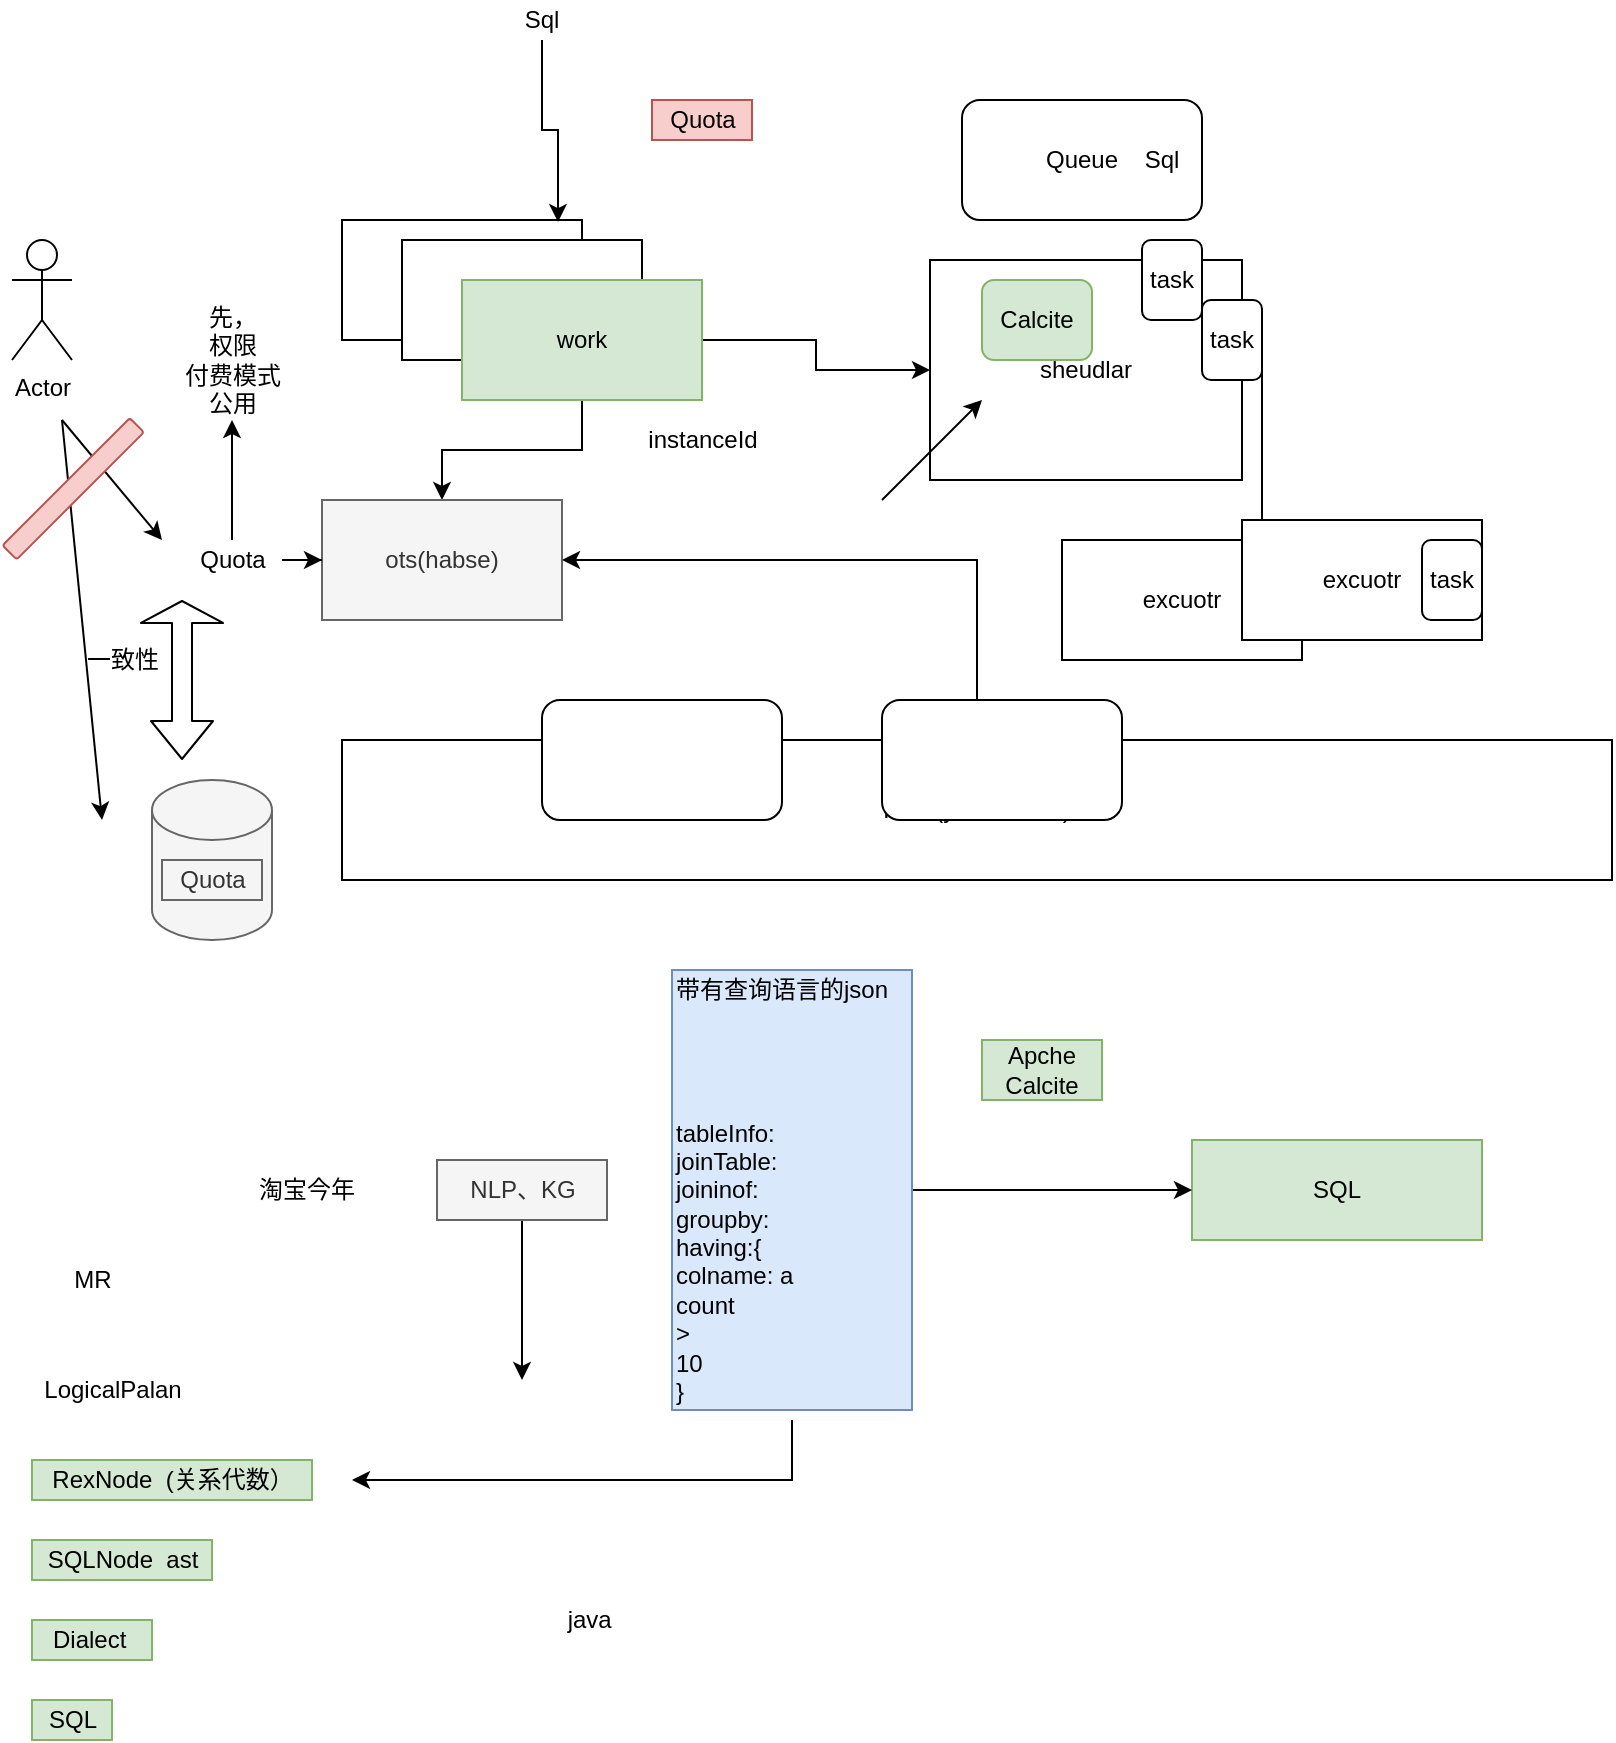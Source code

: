 <mxfile version="14.9.2" type="github">
  <diagram id="Kk8rFfQnUfUUcLFS3EZy" name="Page-1">
    <mxGraphModel dx="1773" dy="545" grid="1" gridSize="10" guides="1" tooltips="1" connect="1" arrows="1" fold="1" page="1" pageScale="1" pageWidth="827" pageHeight="1169" math="0" shadow="0">
      <root>
        <mxCell id="0" />
        <mxCell id="1" parent="0" />
        <mxCell id="M2eLKhpz11m8mpupI5gd-30" value="" style="shape=cylinder3;whiteSpace=wrap;html=1;boundedLbl=1;backgroundOutline=1;size=15;fillColor=#f5f5f5;strokeColor=#666666;fontColor=#333333;" vertex="1" parent="1">
          <mxGeometry x="70" y="440" width="60" height="80" as="geometry" />
        </mxCell>
        <mxCell id="M2eLKhpz11m8mpupI5gd-1" value="work" style="rounded=0;whiteSpace=wrap;html=1;" vertex="1" parent="1">
          <mxGeometry x="165" y="160" width="120" height="60" as="geometry" />
        </mxCell>
        <mxCell id="M2eLKhpz11m8mpupI5gd-2" value="work" style="rounded=0;whiteSpace=wrap;html=1;" vertex="1" parent="1">
          <mxGeometry x="195" y="170" width="120" height="60" as="geometry" />
        </mxCell>
        <mxCell id="M2eLKhpz11m8mpupI5gd-3" value="sheudlar" style="rounded=0;whiteSpace=wrap;html=1;" vertex="1" parent="1">
          <mxGeometry x="459" y="180" width="156" height="110" as="geometry" />
        </mxCell>
        <mxCell id="M2eLKhpz11m8mpupI5gd-10" style="edgeStyle=orthogonalEdgeStyle;rounded=0;orthogonalLoop=1;jettySize=auto;html=1;" edge="1" parent="1" source="M2eLKhpz11m8mpupI5gd-4" target="M2eLKhpz11m8mpupI5gd-5">
          <mxGeometry relative="1" as="geometry" />
        </mxCell>
        <mxCell id="M2eLKhpz11m8mpupI5gd-13" style="edgeStyle=orthogonalEdgeStyle;rounded=0;orthogonalLoop=1;jettySize=auto;html=1;entryX=0;entryY=0.5;entryDx=0;entryDy=0;" edge="1" parent="1" source="M2eLKhpz11m8mpupI5gd-4" target="M2eLKhpz11m8mpupI5gd-3">
          <mxGeometry relative="1" as="geometry" />
        </mxCell>
        <mxCell id="M2eLKhpz11m8mpupI5gd-4" value="work" style="rounded=0;whiteSpace=wrap;html=1;fillColor=#d5e8d4;strokeColor=#82b366;" vertex="1" parent="1">
          <mxGeometry x="225" y="190" width="120" height="60" as="geometry" />
        </mxCell>
        <mxCell id="M2eLKhpz11m8mpupI5gd-5" value="ots(habse)" style="rounded=0;whiteSpace=wrap;html=1;fillColor=#f5f5f5;strokeColor=#666666;fontColor=#333333;" vertex="1" parent="1">
          <mxGeometry x="155" y="300" width="120" height="60" as="geometry" />
        </mxCell>
        <mxCell id="M2eLKhpz11m8mpupI5gd-9" style="edgeStyle=orthogonalEdgeStyle;rounded=0;orthogonalLoop=1;jettySize=auto;html=1;exitX=0.5;exitY=1;exitDx=0;exitDy=0;entryX=0.9;entryY=0.017;entryDx=0;entryDy=0;entryPerimeter=0;" edge="1" parent="1" source="M2eLKhpz11m8mpupI5gd-6" target="M2eLKhpz11m8mpupI5gd-1">
          <mxGeometry relative="1" as="geometry" />
        </mxCell>
        <mxCell id="M2eLKhpz11m8mpupI5gd-6" value="Sql" style="text;html=1;strokeColor=none;fillColor=none;align=center;verticalAlign=middle;whiteSpace=wrap;rounded=0;" vertex="1" parent="1">
          <mxGeometry x="245" y="50" width="40" height="20" as="geometry" />
        </mxCell>
        <mxCell id="M2eLKhpz11m8mpupI5gd-7" value="excuotr" style="rounded=0;whiteSpace=wrap;html=1;" vertex="1" parent="1">
          <mxGeometry x="525" y="320" width="120" height="60" as="geometry" />
        </mxCell>
        <mxCell id="M2eLKhpz11m8mpupI5gd-16" style="edgeStyle=orthogonalEdgeStyle;rounded=0;orthogonalLoop=1;jettySize=auto;html=1;" edge="1" parent="1" source="M2eLKhpz11m8mpupI5gd-8" target="M2eLKhpz11m8mpupI5gd-3">
          <mxGeometry relative="1" as="geometry">
            <Array as="points">
              <mxPoint x="625" y="210" />
            </Array>
          </mxGeometry>
        </mxCell>
        <mxCell id="M2eLKhpz11m8mpupI5gd-8" value="excuotr" style="rounded=0;whiteSpace=wrap;html=1;" vertex="1" parent="1">
          <mxGeometry x="615" y="310" width="120" height="60" as="geometry" />
        </mxCell>
        <mxCell id="M2eLKhpz11m8mpupI5gd-11" value="instanceId" style="text;html=1;align=center;verticalAlign=middle;resizable=0;points=[];autosize=1;strokeColor=none;" vertex="1" parent="1">
          <mxGeometry x="310" y="260" width="70" height="20" as="geometry" />
        </mxCell>
        <mxCell id="M2eLKhpz11m8mpupI5gd-12" value="Quota" style="text;html=1;align=center;verticalAlign=middle;resizable=0;points=[];autosize=1;strokeColor=#b85450;fillColor=#f8cecc;" vertex="1" parent="1">
          <mxGeometry x="320" y="100" width="50" height="20" as="geometry" />
        </mxCell>
        <mxCell id="M2eLKhpz11m8mpupI5gd-14" value="Queue" style="rounded=1;whiteSpace=wrap;html=1;" vertex="1" parent="1">
          <mxGeometry x="475" y="100" width="120" height="60" as="geometry" />
        </mxCell>
        <mxCell id="M2eLKhpz11m8mpupI5gd-15" value="Sql" style="text;html=1;strokeColor=none;fillColor=none;align=center;verticalAlign=middle;whiteSpace=wrap;rounded=0;" vertex="1" parent="1">
          <mxGeometry x="555" y="120" width="40" height="20" as="geometry" />
        </mxCell>
        <mxCell id="M2eLKhpz11m8mpupI5gd-17" value="task" style="rounded=1;whiteSpace=wrap;html=1;" vertex="1" parent="1">
          <mxGeometry x="565" y="170" width="30" height="40" as="geometry" />
        </mxCell>
        <mxCell id="M2eLKhpz11m8mpupI5gd-18" value="task" style="rounded=1;whiteSpace=wrap;html=1;" vertex="1" parent="1">
          <mxGeometry x="705" y="320" width="30" height="40" as="geometry" />
        </mxCell>
        <mxCell id="M2eLKhpz11m8mpupI5gd-22" value="" style="edgeStyle=orthogonalEdgeStyle;rounded=0;orthogonalLoop=1;jettySize=auto;html=1;" edge="1" parent="1" source="M2eLKhpz11m8mpupI5gd-19" target="M2eLKhpz11m8mpupI5gd-21">
          <mxGeometry relative="1" as="geometry" />
        </mxCell>
        <mxCell id="M2eLKhpz11m8mpupI5gd-27" value="" style="edgeStyle=orthogonalEdgeStyle;rounded=0;orthogonalLoop=1;jettySize=auto;html=1;" edge="1" parent="1" source="M2eLKhpz11m8mpupI5gd-19" target="M2eLKhpz11m8mpupI5gd-24">
          <mxGeometry relative="1" as="geometry" />
        </mxCell>
        <mxCell id="M2eLKhpz11m8mpupI5gd-19" value="task" style="rounded=1;whiteSpace=wrap;html=1;" vertex="1" parent="1">
          <mxGeometry x="485" y="420" width="30" height="20" as="geometry" />
        </mxCell>
        <mxCell id="M2eLKhpz11m8mpupI5gd-23" style="edgeStyle=orthogonalEdgeStyle;rounded=0;orthogonalLoop=1;jettySize=auto;html=1;entryX=1;entryY=0.5;entryDx=0;entryDy=0;" edge="1" parent="1" source="M2eLKhpz11m8mpupI5gd-21" target="M2eLKhpz11m8mpupI5gd-5">
          <mxGeometry relative="1" as="geometry">
            <Array as="points">
              <mxPoint x="483" y="330" />
            </Array>
          </mxGeometry>
        </mxCell>
        <mxCell id="M2eLKhpz11m8mpupI5gd-21" value="Fuxi (yarn + hdfs)" style="rounded=0;whiteSpace=wrap;html=1;" vertex="1" parent="1">
          <mxGeometry x="165" y="420" width="635" height="70" as="geometry" />
        </mxCell>
        <mxCell id="M2eLKhpz11m8mpupI5gd-24" value="" style="rounded=1;whiteSpace=wrap;html=1;" vertex="1" parent="1">
          <mxGeometry x="265" y="400" width="120" height="60" as="geometry" />
        </mxCell>
        <mxCell id="M2eLKhpz11m8mpupI5gd-25" value="task" style="rounded=1;whiteSpace=wrap;html=1;" vertex="1" parent="1">
          <mxGeometry x="595" y="200" width="30" height="40" as="geometry" />
        </mxCell>
        <mxCell id="M2eLKhpz11m8mpupI5gd-26" value="" style="rounded=1;whiteSpace=wrap;html=1;" vertex="1" parent="1">
          <mxGeometry x="435" y="400" width="120" height="60" as="geometry" />
        </mxCell>
        <mxCell id="M2eLKhpz11m8mpupI5gd-33" value="" style="edgeStyle=orthogonalEdgeStyle;rounded=0;orthogonalLoop=1;jettySize=auto;html=1;" edge="1" parent="1" source="M2eLKhpz11m8mpupI5gd-28" target="M2eLKhpz11m8mpupI5gd-32">
          <mxGeometry relative="1" as="geometry" />
        </mxCell>
        <mxCell id="M2eLKhpz11m8mpupI5gd-40" value="" style="edgeStyle=orthogonalEdgeStyle;rounded=0;orthogonalLoop=1;jettySize=auto;html=1;" edge="1" parent="1" source="M2eLKhpz11m8mpupI5gd-28" target="M2eLKhpz11m8mpupI5gd-5">
          <mxGeometry relative="1" as="geometry" />
        </mxCell>
        <mxCell id="M2eLKhpz11m8mpupI5gd-28" value="Quota" style="text;html=1;align=center;verticalAlign=middle;resizable=0;points=[];autosize=1;strokeColor=none;" vertex="1" parent="1">
          <mxGeometry x="85" y="320" width="50" height="20" as="geometry" />
        </mxCell>
        <mxCell id="M2eLKhpz11m8mpupI5gd-29" value="Quota" style="text;html=1;align=center;verticalAlign=middle;resizable=0;points=[];autosize=1;strokeColor=#666666;fillColor=#f5f5f5;fontColor=#333333;" vertex="1" parent="1">
          <mxGeometry x="75" y="480" width="50" height="20" as="geometry" />
        </mxCell>
        <mxCell id="M2eLKhpz11m8mpupI5gd-32" value="先，&lt;br&gt;权限&lt;br&gt;付费模式&lt;br&gt;公用" style="text;html=1;align=center;verticalAlign=middle;resizable=0;points=[];autosize=1;strokeColor=none;" vertex="1" parent="1">
          <mxGeometry x="80" y="200" width="60" height="60" as="geometry" />
        </mxCell>
        <mxCell id="M2eLKhpz11m8mpupI5gd-35" value="" style="shape=flexArrow;endArrow=classic;startArrow=classic;html=1;endWidth=30;endSize=3.33;" edge="1" parent="1">
          <mxGeometry width="100" height="100" relative="1" as="geometry">
            <mxPoint x="85" y="430" as="sourcePoint" />
            <mxPoint x="85" y="350" as="targetPoint" />
          </mxGeometry>
        </mxCell>
        <mxCell id="M2eLKhpz11m8mpupI5gd-36" value="一致性" style="text;html=1;align=center;verticalAlign=middle;resizable=0;points=[];autosize=1;strokeColor=none;" vertex="1" parent="1">
          <mxGeometry x="30" y="370" width="50" height="20" as="geometry" />
        </mxCell>
        <mxCell id="M2eLKhpz11m8mpupI5gd-37" value="" style="endArrow=classic;html=1;" edge="1" parent="1">
          <mxGeometry width="50" height="50" relative="1" as="geometry">
            <mxPoint x="435" y="300" as="sourcePoint" />
            <mxPoint x="485" y="250" as="targetPoint" />
          </mxGeometry>
        </mxCell>
        <mxCell id="M2eLKhpz11m8mpupI5gd-38" value="" style="endArrow=classic;html=1;" edge="1" parent="1">
          <mxGeometry width="50" height="50" relative="1" as="geometry">
            <mxPoint x="25" y="260" as="sourcePoint" />
            <mxPoint x="75" y="320" as="targetPoint" />
          </mxGeometry>
        </mxCell>
        <mxCell id="M2eLKhpz11m8mpupI5gd-39" value="" style="endArrow=classic;html=1;" edge="1" parent="1">
          <mxGeometry width="50" height="50" relative="1" as="geometry">
            <mxPoint x="25" y="260" as="sourcePoint" />
            <mxPoint x="45" y="460" as="targetPoint" />
          </mxGeometry>
        </mxCell>
        <mxCell id="M2eLKhpz11m8mpupI5gd-41" value="Actor" style="shape=umlActor;verticalLabelPosition=bottom;verticalAlign=top;html=1;outlineConnect=0;" vertex="1" parent="1">
          <mxGeometry y="170" width="30" height="60" as="geometry" />
        </mxCell>
        <mxCell id="M2eLKhpz11m8mpupI5gd-42" value="" style="rounded=1;whiteSpace=wrap;html=1;rotation=-45;fillColor=#f8cecc;strokeColor=#b85450;" vertex="1" parent="1">
          <mxGeometry x="-14.39" y="289.39" width="90" height="10" as="geometry" />
        </mxCell>
        <mxCell id="M2eLKhpz11m8mpupI5gd-43" value="Apche Calcite" style="text;html=1;strokeColor=#82b366;fillColor=#d5e8d4;align=center;verticalAlign=middle;whiteSpace=wrap;rounded=0;" vertex="1" parent="1">
          <mxGeometry x="485" y="570" width="60" height="30" as="geometry" />
        </mxCell>
        <mxCell id="M2eLKhpz11m8mpupI5gd-44" value="淘宝今年" style="text;html=1;strokeColor=none;fillColor=none;align=center;verticalAlign=middle;whiteSpace=wrap;rounded=0;" vertex="1" parent="1">
          <mxGeometry x="75" y="620" width="145" height="50" as="geometry" />
        </mxCell>
        <mxCell id="M2eLKhpz11m8mpupI5gd-51" value="" style="edgeStyle=orthogonalEdgeStyle;rounded=0;orthogonalLoop=1;jettySize=auto;html=1;" edge="1" parent="1" source="M2eLKhpz11m8mpupI5gd-45">
          <mxGeometry relative="1" as="geometry">
            <mxPoint x="255" y="740" as="targetPoint" />
          </mxGeometry>
        </mxCell>
        <mxCell id="M2eLKhpz11m8mpupI5gd-45" value="NLP、KG" style="text;html=1;strokeColor=#666666;fillColor=#f5f5f5;align=center;verticalAlign=middle;whiteSpace=wrap;rounded=0;fontColor=#333333;" vertex="1" parent="1">
          <mxGeometry x="212.5" y="630" width="85" height="30" as="geometry" />
        </mxCell>
        <mxCell id="M2eLKhpz11m8mpupI5gd-46" value="SQL" style="text;html=1;strokeColor=#82b366;fillColor=#d5e8d4;align=center;verticalAlign=middle;whiteSpace=wrap;rounded=0;" vertex="1" parent="1">
          <mxGeometry x="590" y="620" width="145" height="50" as="geometry" />
        </mxCell>
        <mxCell id="M2eLKhpz11m8mpupI5gd-49" style="edgeStyle=orthogonalEdgeStyle;rounded=0;orthogonalLoop=1;jettySize=auto;html=1;" edge="1" parent="1" source="M2eLKhpz11m8mpupI5gd-48" target="M2eLKhpz11m8mpupI5gd-46">
          <mxGeometry relative="1" as="geometry" />
        </mxCell>
        <mxCell id="M2eLKhpz11m8mpupI5gd-48" value="带有查询语言的json&lt;br&gt;&lt;br&gt;&lt;br&gt;&lt;br&gt;&lt;br&gt;tableInfo:&amp;nbsp;&lt;br&gt;joinTable:&lt;br&gt;joininof:&lt;br&gt;groupby:&lt;br&gt;having:{&lt;br&gt;colname: a&lt;br&gt;count&lt;br&gt;&amp;gt;&lt;br&gt;10&lt;br&gt;}" style="text;html=1;align=left;verticalAlign=middle;resizable=0;points=[];autosize=1;strokeColor=#6c8ebf;fillColor=#dae8fc;" vertex="1" parent="1">
          <mxGeometry x="330" y="535" width="120" height="220" as="geometry" />
        </mxCell>
        <mxCell id="M2eLKhpz11m8mpupI5gd-52" value="Calcite" style="rounded=1;whiteSpace=wrap;html=1;fillColor=#d5e8d4;strokeColor=#82b366;" vertex="1" parent="1">
          <mxGeometry x="485" y="190" width="55" height="40" as="geometry" />
        </mxCell>
        <mxCell id="M2eLKhpz11m8mpupI5gd-53" value="RexNode&amp;nbsp; (关系代数）" style="text;html=1;align=center;verticalAlign=middle;resizable=0;points=[];autosize=1;strokeColor=#82b366;fillColor=#d5e8d4;" vertex="1" parent="1">
          <mxGeometry x="10" y="780" width="140" height="20" as="geometry" />
        </mxCell>
        <mxCell id="M2eLKhpz11m8mpupI5gd-54" value="SQLNode&amp;nbsp; ast" style="text;html=1;align=center;verticalAlign=middle;resizable=0;points=[];autosize=1;strokeColor=#82b366;fillColor=#d5e8d4;" vertex="1" parent="1">
          <mxGeometry x="10" y="820" width="90" height="20" as="geometry" />
        </mxCell>
        <mxCell id="M2eLKhpz11m8mpupI5gd-55" value="Dialect&amp;nbsp;" style="text;html=1;align=center;verticalAlign=middle;resizable=0;points=[];autosize=1;strokeColor=#82b366;fillColor=#d5e8d4;" vertex="1" parent="1">
          <mxGeometry x="10" y="860" width="60" height="20" as="geometry" />
        </mxCell>
        <mxCell id="M2eLKhpz11m8mpupI5gd-56" value="SQL" style="text;html=1;align=center;verticalAlign=middle;resizable=0;points=[];autosize=1;strokeColor=#82b366;fillColor=#d5e8d4;" vertex="1" parent="1">
          <mxGeometry x="10" y="900" width="40" height="20" as="geometry" />
        </mxCell>
        <mxCell id="M2eLKhpz11m8mpupI5gd-57" value="LogicalPalan" style="text;html=1;align=center;verticalAlign=middle;resizable=0;points=[];autosize=1;" vertex="1" parent="1">
          <mxGeometry x="10" y="735" width="80" height="20" as="geometry" />
        </mxCell>
        <mxCell id="M2eLKhpz11m8mpupI5gd-58" value="MR" style="text;html=1;align=center;verticalAlign=middle;resizable=0;points=[];autosize=1;strokeColor=none;" vertex="1" parent="1">
          <mxGeometry x="25" y="680" width="30" height="20" as="geometry" />
        </mxCell>
        <mxCell id="M2eLKhpz11m8mpupI5gd-59" value="" style="edgeStyle=orthogonalEdgeStyle;rounded=0;orthogonalLoop=1;jettySize=auto;html=1;" edge="1" parent="1">
          <mxGeometry relative="1" as="geometry">
            <mxPoint x="390" y="760" as="sourcePoint" />
            <mxPoint x="170" y="790" as="targetPoint" />
            <Array as="points">
              <mxPoint x="390" y="790" />
            </Array>
          </mxGeometry>
        </mxCell>
        <mxCell id="M2eLKhpz11m8mpupI5gd-60" value="java&amp;nbsp;" style="text;html=1;align=center;verticalAlign=middle;resizable=0;points=[];autosize=1;strokeColor=none;" vertex="1" parent="1">
          <mxGeometry x="270" y="850" width="40" height="20" as="geometry" />
        </mxCell>
      </root>
    </mxGraphModel>
  </diagram>
</mxfile>
